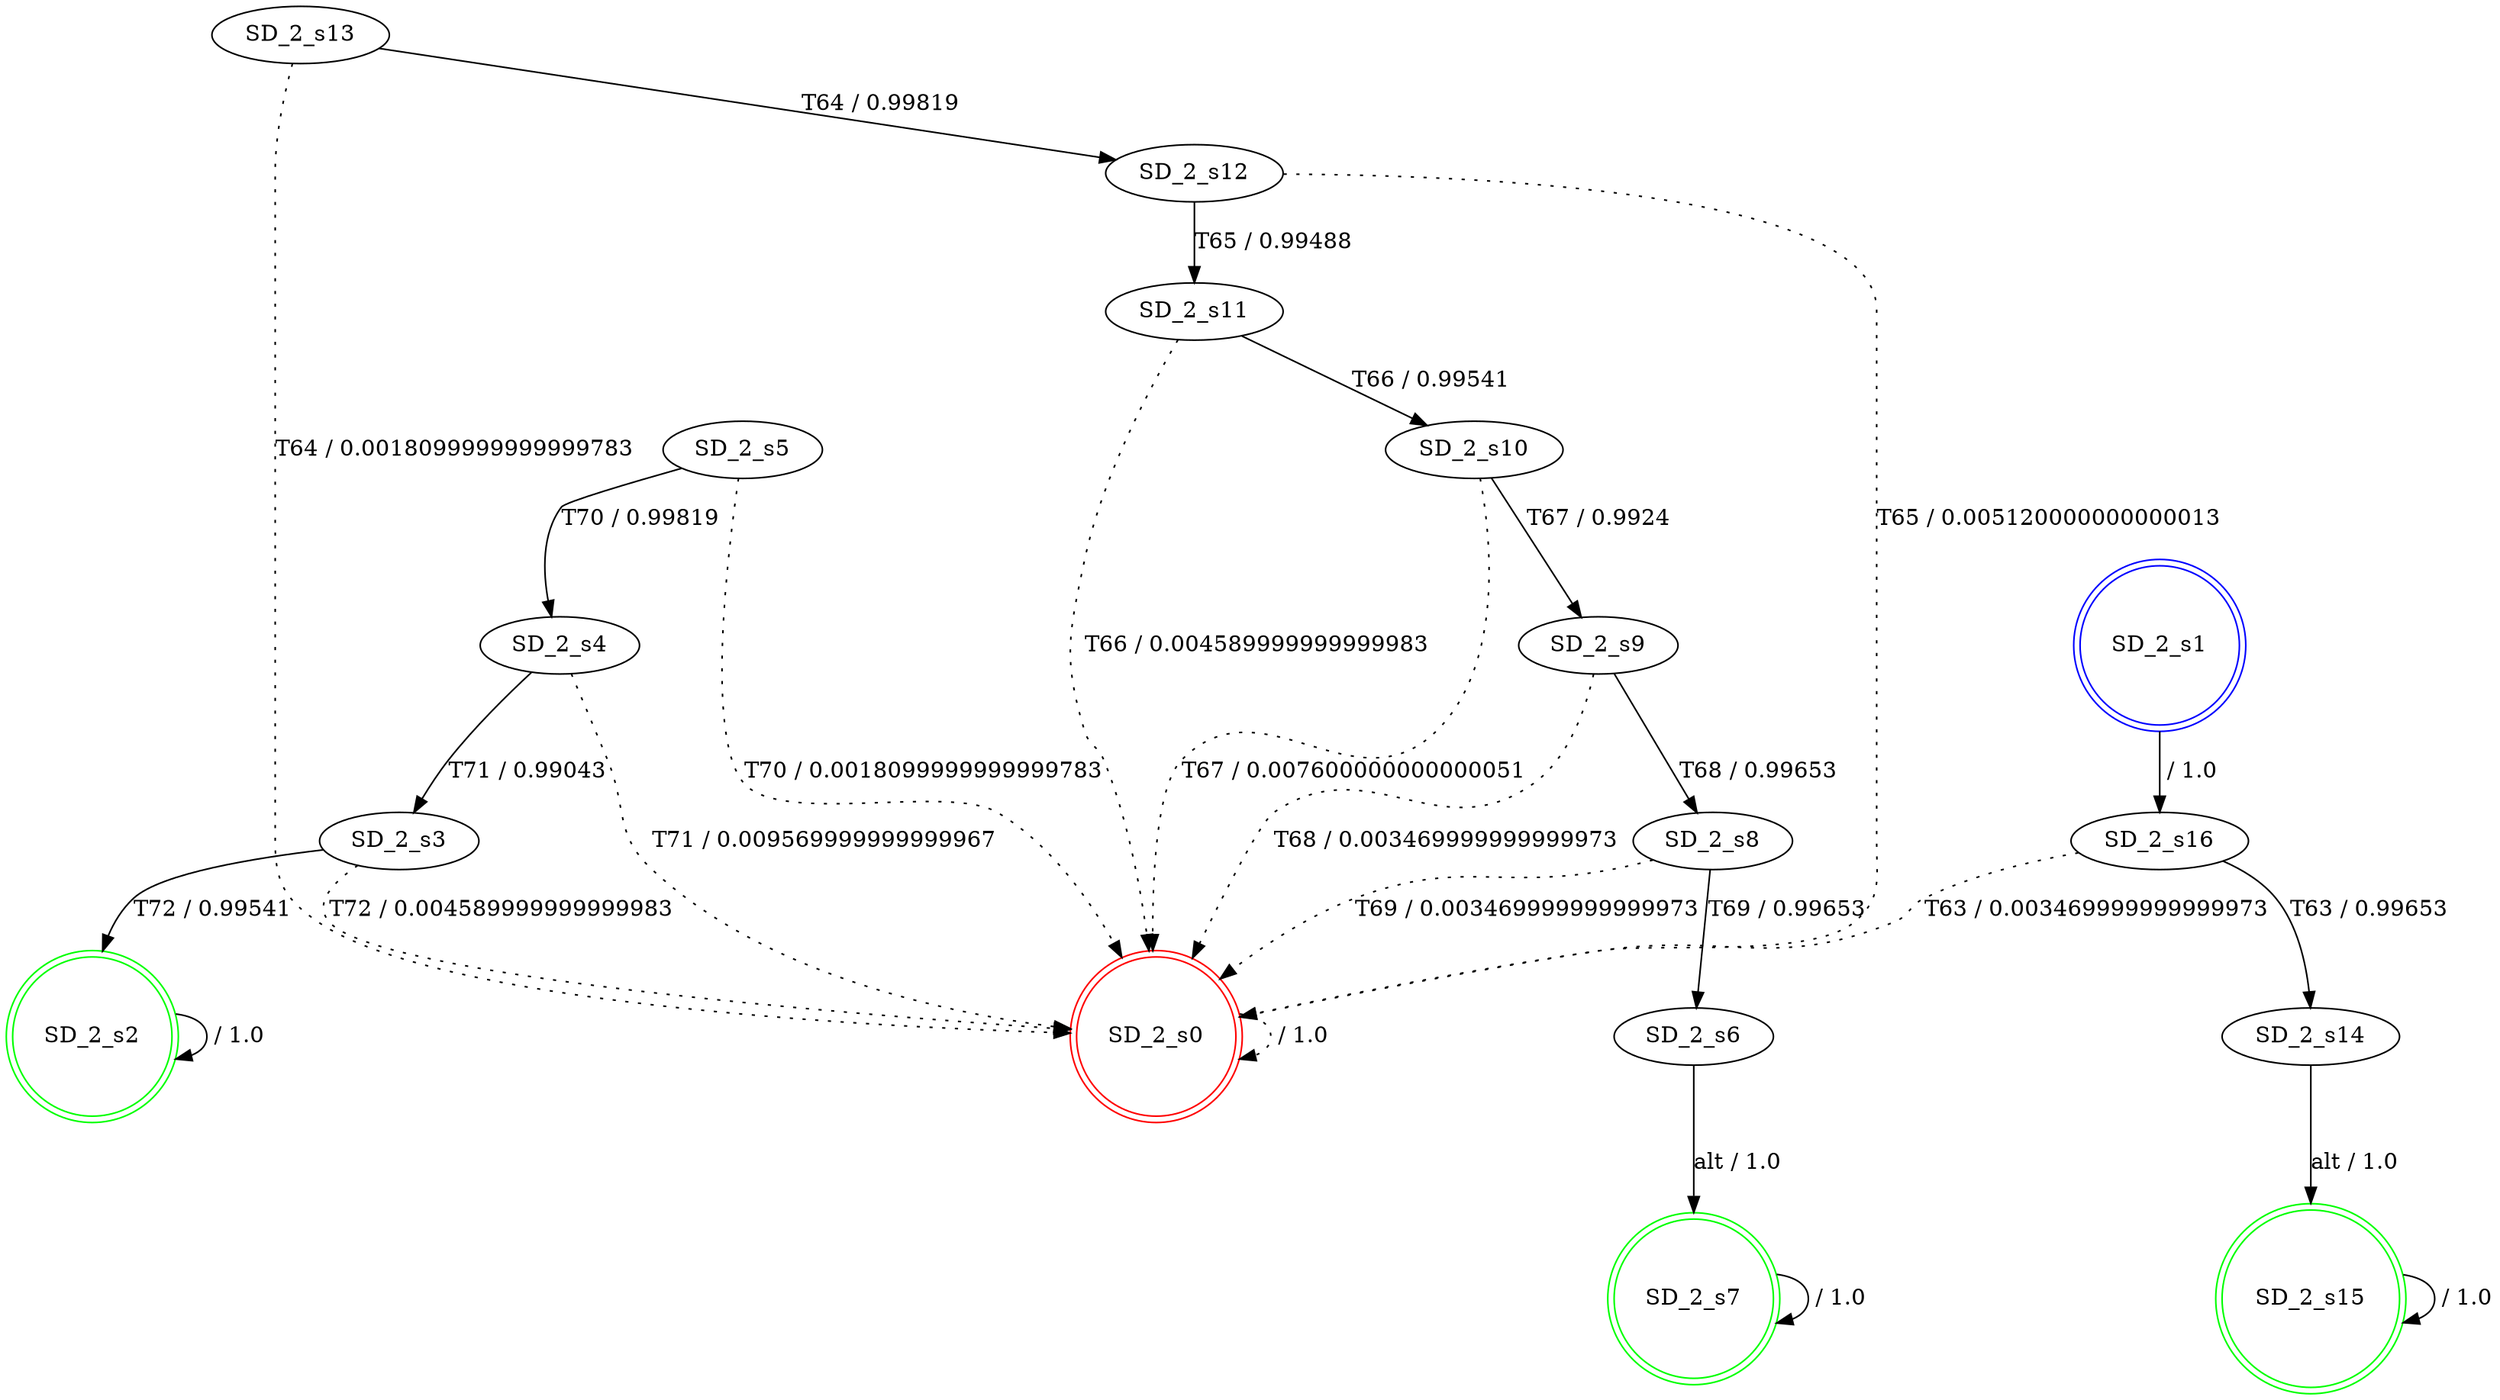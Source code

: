 digraph graphname {
SD_2_s0 [label="SD_2_s0",color=red,shape=doublecircle ];
SD_2_s1 [label="SD_2_s1",color=blue,shape=doublecircle ];
SD_2_s2 [label="SD_2_s2",color=green,shape=doublecircle ];
SD_2_s3 [label="SD_2_s3" ];
SD_2_s4 [label="SD_2_s4" ];
SD_2_s5 [label="SD_2_s5" ];
SD_2_s6 [label="SD_2_s6" ];
SD_2_s7 [label="SD_2_s7",color=green,shape=doublecircle ];
SD_2_s8 [label="SD_2_s8" ];
SD_2_s9 [label="SD_2_s9" ];
SD_2_s10 [label="SD_2_s10" ];
SD_2_s11 [label="SD_2_s11" ];
SD_2_s12 [label="SD_2_s12" ];
SD_2_s13 [label="SD_2_s13" ];
SD_2_s14 [label="SD_2_s14" ];
SD_2_s15 [label="SD_2_s15",color=green,shape=doublecircle ];
SD_2_s16 [label="SD_2_s16" ];
SD_2_s0 -> SD_2_s0 [label=" / 1.0", style=dotted];
SD_2_s1 -> SD_2_s16 [label=" / 1.0"];
SD_2_s2 -> SD_2_s2 [label=" / 1.0"];
SD_2_s3 -> SD_2_s2 [label="T72 / 0.99541"];
SD_2_s3 -> SD_2_s0 [label="T72 / 0.004589999999999983", style=dotted];
SD_2_s4 -> SD_2_s3 [label="T71 / 0.99043"];
SD_2_s4 -> SD_2_s0 [label="T71 / 0.009569999999999967", style=dotted];
SD_2_s5 -> SD_2_s4 [label="T70 / 0.99819"];
SD_2_s5 -> SD_2_s0 [label="T70 / 0.0018099999999999783", style=dotted];
SD_2_s6 -> SD_2_s7 [label="alt / 1.0"];
SD_2_s7 -> SD_2_s7 [label=" / 1.0"];
SD_2_s8 -> SD_2_s6 [label="T69 / 0.99653"];
SD_2_s8 -> SD_2_s0 [label="T69 / 0.003469999999999973", style=dotted];
SD_2_s9 -> SD_2_s8 [label="T68 / 0.99653"];
SD_2_s9 -> SD_2_s0 [label="T68 / 0.003469999999999973", style=dotted];
SD_2_s10 -> SD_2_s9 [label="T67 / 0.9924"];
SD_2_s10 -> SD_2_s0 [label="T67 / 0.007600000000000051", style=dotted];
SD_2_s11 -> SD_2_s10 [label="T66 / 0.99541"];
SD_2_s11 -> SD_2_s0 [label="T66 / 0.004589999999999983", style=dotted];
SD_2_s12 -> SD_2_s11 [label="T65 / 0.99488"];
SD_2_s12 -> SD_2_s0 [label="T65 / 0.005120000000000013", style=dotted];
SD_2_s13 -> SD_2_s12 [label="T64 / 0.99819"];
SD_2_s13 -> SD_2_s0 [label="T64 / 0.0018099999999999783", style=dotted];
SD_2_s14 -> SD_2_s15 [label="alt / 1.0"];
SD_2_s15 -> SD_2_s15 [label=" / 1.0"];
SD_2_s16 -> SD_2_s14 [label="T63 / 0.99653"];
SD_2_s16 -> SD_2_s0 [label="T63 / 0.003469999999999973", style=dotted];
}